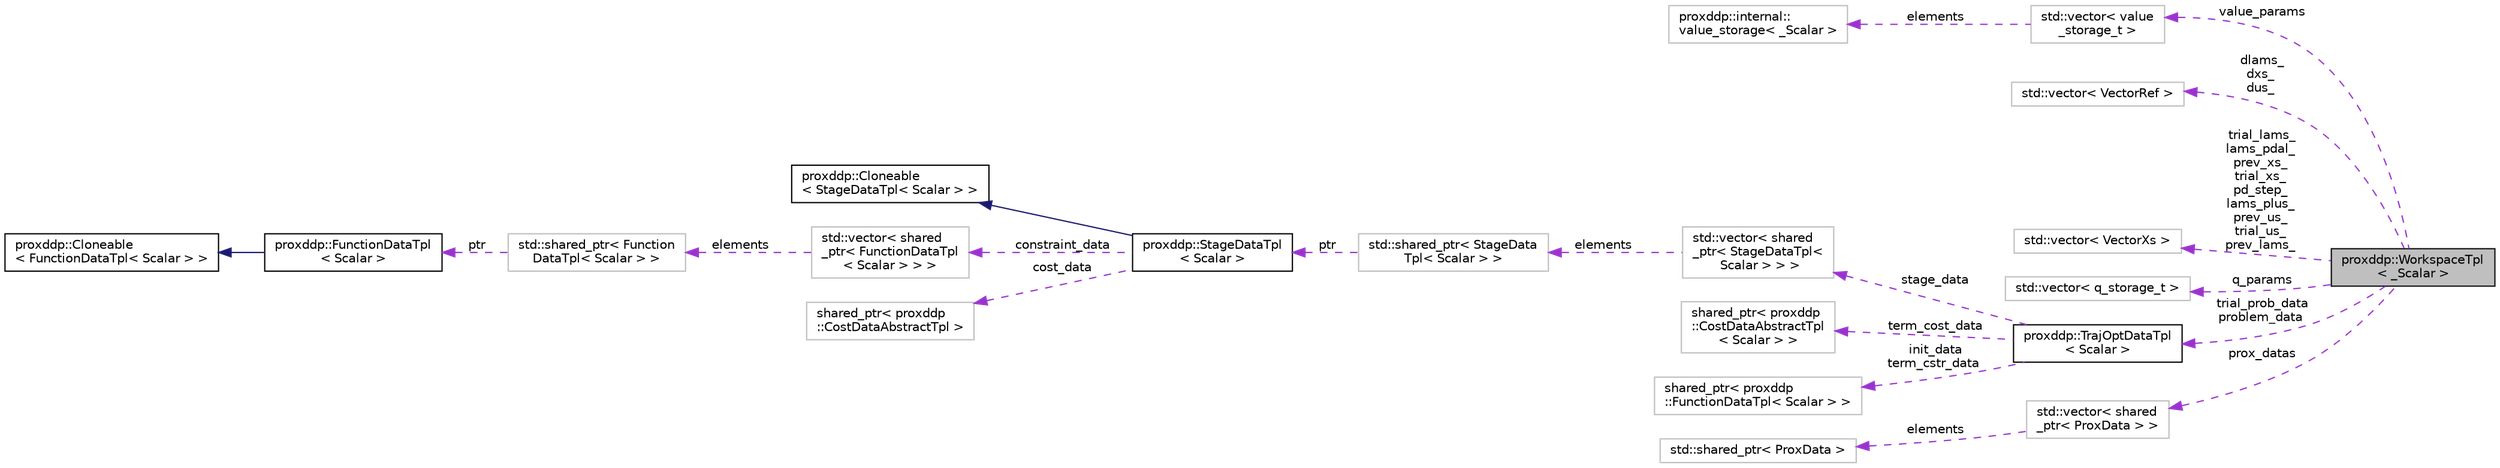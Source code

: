 digraph "proxddp::WorkspaceTpl&lt; _Scalar &gt;"
{
 // LATEX_PDF_SIZE
  bgcolor="transparent";
  edge [fontname="Helvetica",fontsize="10",labelfontname="Helvetica",labelfontsize="10"];
  node [fontname="Helvetica",fontsize="10",shape=record];
  rankdir="LR";
  Node1 [label="proxddp::WorkspaceTpl\l\< _Scalar \>",height=0.2,width=0.4,color="black", fillcolor="grey75", style="filled", fontcolor="black",tooltip="Workspace for the solver."];
  Node2 -> Node1 [dir="back",color="darkorchid3",fontsize="10",style="dashed",label=" value_params" ,fontname="Helvetica"];
  Node2 [label="std::vector\< value\l_storage_t \>",height=0.2,width=0.4,color="grey75",tooltip=" "];
  Node3 -> Node2 [dir="back",color="darkorchid3",fontsize="10",style="dashed",label=" elements" ,fontname="Helvetica"];
  Node3 [label="proxddp::internal::\lvalue_storage\< _Scalar \>",height=0.2,width=0.4,color="grey75",tooltip="Contiguous storage for the value function parameters."];
  Node4 -> Node1 [dir="back",color="darkorchid3",fontsize="10",style="dashed",label=" dlams_\ndxs_\ndus_" ,fontname="Helvetica"];
  Node4 [label="std::vector\< VectorRef \>",height=0.2,width=0.4,color="grey75",tooltip=" "];
  Node5 -> Node1 [dir="back",color="darkorchid3",fontsize="10",style="dashed",label=" trial_lams_\nlams_pdal_\nprev_xs_\ntrial_xs_\npd_step_\nlams_plus_\nprev_us_\ntrial_us_\nprev_lams_" ,fontname="Helvetica"];
  Node5 [label="std::vector\< VectorXs \>",height=0.2,width=0.4,color="grey75",tooltip=" "];
  Node6 -> Node1 [dir="back",color="darkorchid3",fontsize="10",style="dashed",label=" q_params" ,fontname="Helvetica"];
  Node6 [label="std::vector\< q_storage_t \>",height=0.2,width=0.4,color="grey75",tooltip=" "];
  Node7 -> Node1 [dir="back",color="darkorchid3",fontsize="10",style="dashed",label=" trial_prob_data\nproblem_data" ,fontname="Helvetica"];
  Node7 [label="proxddp::TrajOptDataTpl\l\< Scalar \>",height=0.2,width=0.4,color="black",URL="$structproxddp_1_1TrajOptDataTpl.html",tooltip=" "];
  Node8 -> Node7 [dir="back",color="darkorchid3",fontsize="10",style="dashed",label=" stage_data" ,fontname="Helvetica"];
  Node8 [label="std::vector\< shared\l_ptr\< StageDataTpl\<\l Scalar \> \> \>",height=0.2,width=0.4,color="grey75",tooltip=" "];
  Node9 -> Node8 [dir="back",color="darkorchid3",fontsize="10",style="dashed",label=" elements" ,fontname="Helvetica"];
  Node9 [label="std::shared_ptr\< StageData\lTpl\< Scalar \> \>",height=0.2,width=0.4,color="grey75",tooltip=" "];
  Node10 -> Node9 [dir="back",color="darkorchid3",fontsize="10",style="dashed",label=" ptr" ,fontname="Helvetica"];
  Node10 [label="proxddp::StageDataTpl\l\< Scalar \>",height=0.2,width=0.4,color="black",URL="$structproxddp_1_1StageDataTpl.html",tooltip=" "];
  Node11 -> Node10 [dir="back",color="midnightblue",fontsize="10",style="solid",fontname="Helvetica"];
  Node11 [label="proxddp::Cloneable\l\< StageDataTpl\< Scalar \> \>",height=0.2,width=0.4,color="black",URL="$structproxddp_1_1Cloneable.html",tooltip=" "];
  Node12 -> Node10 [dir="back",color="darkorchid3",fontsize="10",style="dashed",label=" constraint_data" ,fontname="Helvetica"];
  Node12 [label="std::vector\< shared\l_ptr\< FunctionDataTpl\l\< Scalar \> \> \>",height=0.2,width=0.4,color="grey75",tooltip=" "];
  Node13 -> Node12 [dir="back",color="darkorchid3",fontsize="10",style="dashed",label=" elements" ,fontname="Helvetica"];
  Node13 [label="std::shared_ptr\< Function\lDataTpl\< Scalar \> \>",height=0.2,width=0.4,color="grey75",tooltip=" "];
  Node14 -> Node13 [dir="back",color="darkorchid3",fontsize="10",style="dashed",label=" ptr" ,fontname="Helvetica"];
  Node14 [label="proxddp::FunctionDataTpl\l\< Scalar \>",height=0.2,width=0.4,color="black",URL="$structproxddp_1_1FunctionDataTpl.html",tooltip=" "];
  Node15 -> Node14 [dir="back",color="midnightblue",fontsize="10",style="solid",fontname="Helvetica"];
  Node15 [label="proxddp::Cloneable\l\< FunctionDataTpl\< Scalar \> \>",height=0.2,width=0.4,color="black",URL="$structproxddp_1_1Cloneable.html",tooltip=" "];
  Node16 -> Node10 [dir="back",color="darkorchid3",fontsize="10",style="dashed",label=" cost_data" ,fontname="Helvetica"];
  Node16 [label="shared_ptr\< proxddp\l::CostDataAbstractTpl \>",height=0.2,width=0.4,color="grey75",tooltip=" "];
  Node17 -> Node7 [dir="back",color="darkorchid3",fontsize="10",style="dashed",label=" term_cost_data" ,fontname="Helvetica"];
  Node17 [label="shared_ptr\< proxddp\l::CostDataAbstractTpl\l\< Scalar \> \>",height=0.2,width=0.4,color="grey75",tooltip=" "];
  Node18 -> Node7 [dir="back",color="darkorchid3",fontsize="10",style="dashed",label=" init_data\nterm_cstr_data" ,fontname="Helvetica"];
  Node18 [label="shared_ptr\< proxddp\l::FunctionDataTpl\< Scalar \> \>",height=0.2,width=0.4,color="grey75",tooltip=" "];
  Node19 -> Node1 [dir="back",color="darkorchid3",fontsize="10",style="dashed",label=" prox_datas" ,fontname="Helvetica"];
  Node19 [label="std::vector\< shared\l_ptr\< ProxData \> \>",height=0.2,width=0.4,color="grey75",tooltip=" "];
  Node20 -> Node19 [dir="back",color="darkorchid3",fontsize="10",style="dashed",label=" elements" ,fontname="Helvetica"];
  Node20 [label="std::shared_ptr\< ProxData \>",height=0.2,width=0.4,color="grey75",tooltip=" "];
}
